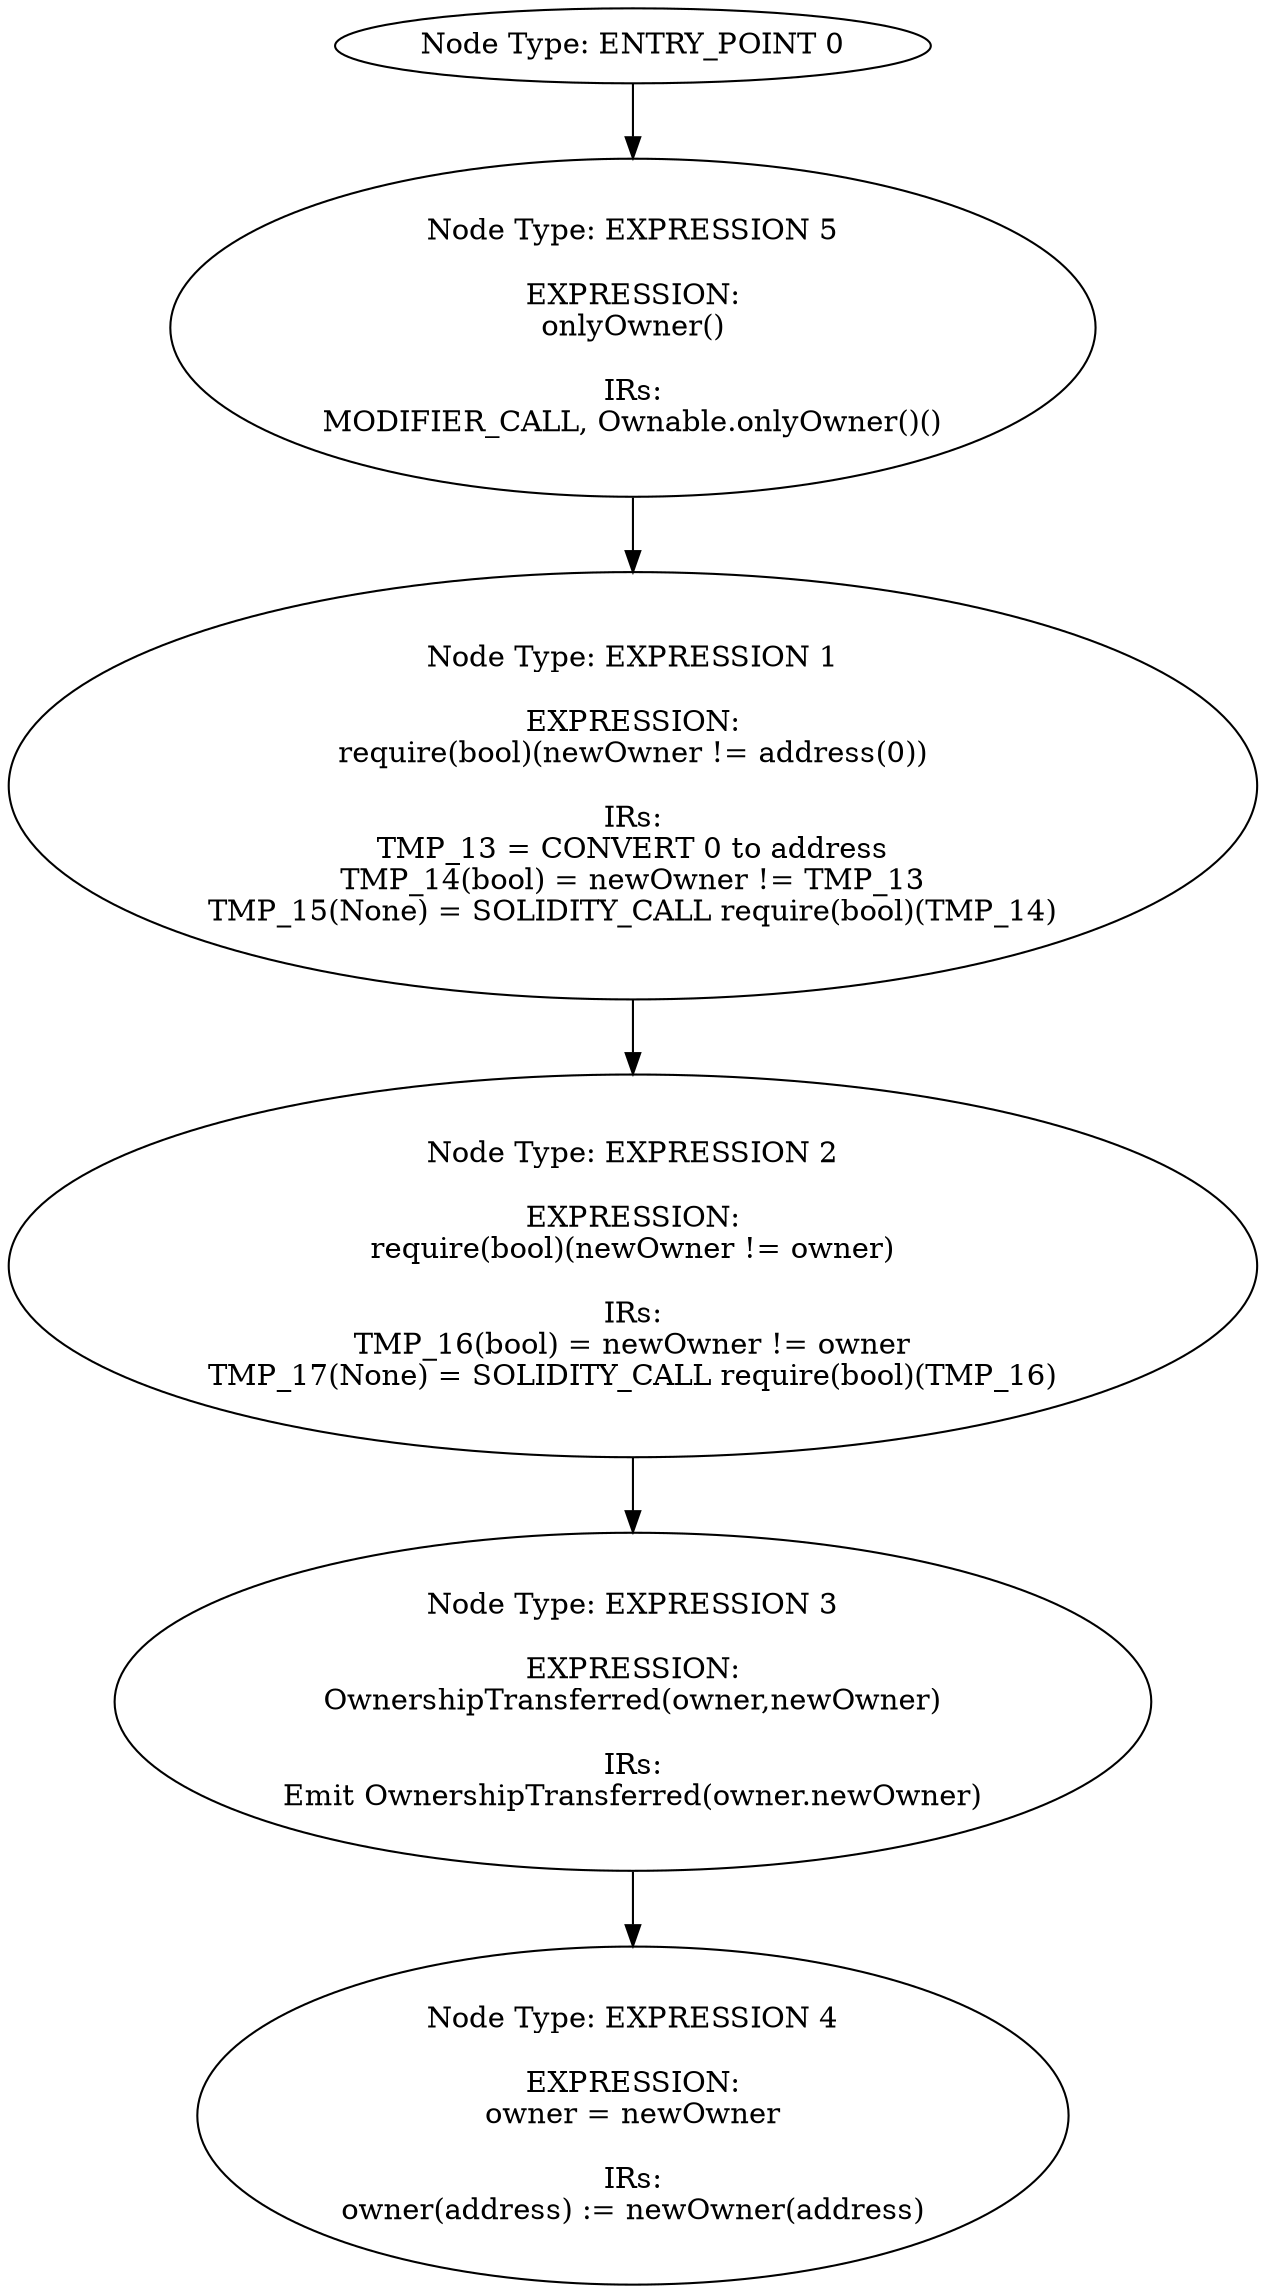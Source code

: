 digraph{
0[label="Node Type: ENTRY_POINT 0
"];
0->5;
1[label="Node Type: EXPRESSION 1

EXPRESSION:
require(bool)(newOwner != address(0))

IRs:
TMP_13 = CONVERT 0 to address
TMP_14(bool) = newOwner != TMP_13
TMP_15(None) = SOLIDITY_CALL require(bool)(TMP_14)"];
1->2;
2[label="Node Type: EXPRESSION 2

EXPRESSION:
require(bool)(newOwner != owner)

IRs:
TMP_16(bool) = newOwner != owner
TMP_17(None) = SOLIDITY_CALL require(bool)(TMP_16)"];
2->3;
3[label="Node Type: EXPRESSION 3

EXPRESSION:
OwnershipTransferred(owner,newOwner)

IRs:
Emit OwnershipTransferred(owner.newOwner)"];
3->4;
4[label="Node Type: EXPRESSION 4

EXPRESSION:
owner = newOwner

IRs:
owner(address) := newOwner(address)"];
5[label="Node Type: EXPRESSION 5

EXPRESSION:
onlyOwner()

IRs:
MODIFIER_CALL, Ownable.onlyOwner()()"];
5->1;
}
